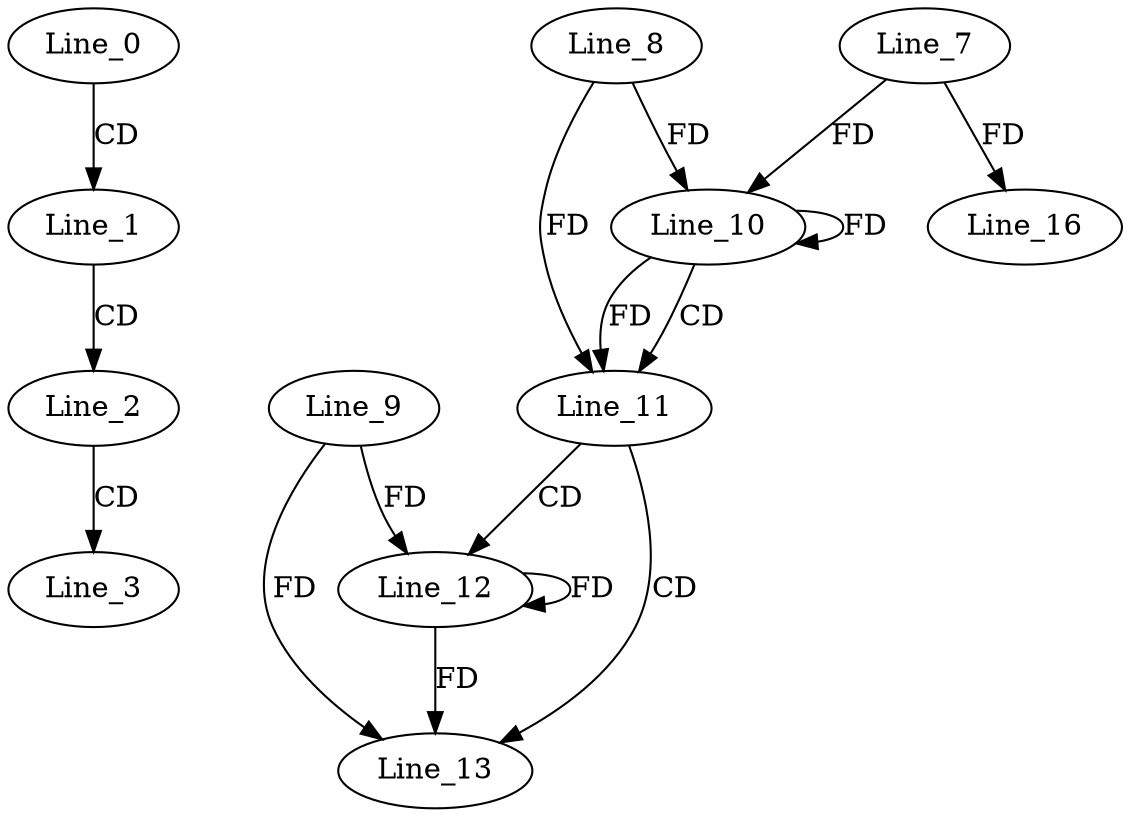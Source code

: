 digraph G {
  Line_0;
  Line_1;
  Line_2;
  Line_3;
  Line_10;
  Line_8;
  Line_10;
  Line_7;
  Line_10;
  Line_11;
  Line_11;
  Line_12;
  Line_9;
  Line_13;
  Line_16;
  Line_0 -> Line_1 [ label="CD" ];
  Line_1 -> Line_2 [ label="CD" ];
  Line_2 -> Line_3 [ label="CD" ];
  Line_10 -> Line_10 [ label="FD" ];
  Line_8 -> Line_10 [ label="FD" ];
  Line_7 -> Line_10 [ label="FD" ];
  Line_10 -> Line_11 [ label="CD" ];
  Line_10 -> Line_11 [ label="FD" ];
  Line_8 -> Line_11 [ label="FD" ];
  Line_11 -> Line_12 [ label="CD" ];
  Line_12 -> Line_12 [ label="FD" ];
  Line_9 -> Line_12 [ label="FD" ];
  Line_11 -> Line_13 [ label="CD" ];
  Line_12 -> Line_13 [ label="FD" ];
  Line_9 -> Line_13 [ label="FD" ];
  Line_7 -> Line_16 [ label="FD" ];
}

